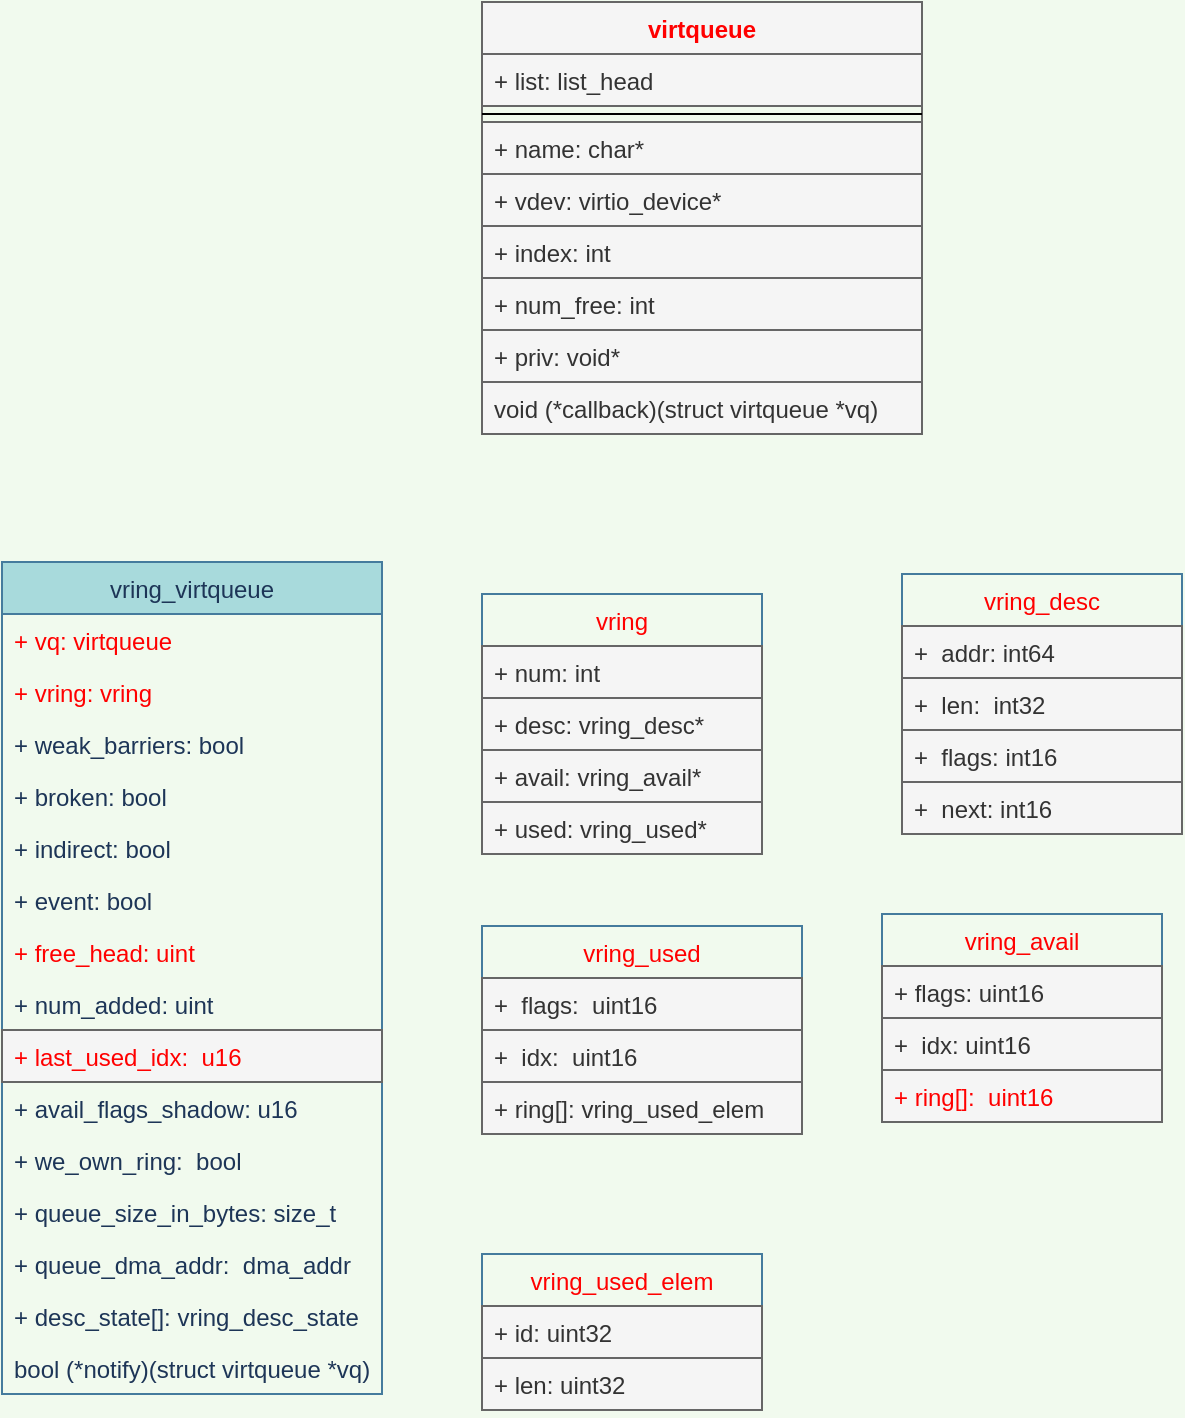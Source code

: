 <mxfile version="14.1.8" type="device"><diagram name="virtio" id="6133507b-19e7-1e82-6fc7-422aa6c4b21f"><mxGraphModel dx="512" dy="1401" grid="1" gridSize="10" guides="1" tooltips="1" connect="1" arrows="1" fold="1" page="1" pageScale="1" pageWidth="1100" pageHeight="850" background="#F1FAEE" math="0" shadow="0"><root><mxCell id="0"/><mxCell id="1" parent="0"/><mxCell id="5fGBCykEyM9YTy5W7_b5-1" value="vring_virtqueue" style="swimlane;fontStyle=0;childLayout=stackLayout;horizontal=1;startSize=26;horizontalStack=0;resizeParent=1;resizeParentMax=0;resizeLast=0;collapsible=1;marginBottom=0;fillColor=#A8DADC;strokeColor=#457B9D;fontColor=#1D3557;" parent="1" vertex="1"><mxGeometry x="60" y="130" width="190" height="416" as="geometry"/></mxCell><mxCell id="5fGBCykEyM9YTy5W7_b5-2" value="+ vq: virtqueue" style="text;strokeColor=none;fillColor=none;align=left;verticalAlign=top;spacingLeft=4;spacingRight=4;overflow=hidden;rotatable=0;points=[[0,0.5],[1,0.5]];portConstraint=eastwest;fontColor=#FF0000;" parent="5fGBCykEyM9YTy5W7_b5-1" vertex="1"><mxGeometry y="26" width="190" height="26" as="geometry"/></mxCell><mxCell id="5fGBCykEyM9YTy5W7_b5-3" value="+ vring: vring" style="text;strokeColor=none;fillColor=none;align=left;verticalAlign=top;spacingLeft=4;spacingRight=4;overflow=hidden;rotatable=0;points=[[0,0.5],[1,0.5]];portConstraint=eastwest;fontColor=#FF0000;" parent="5fGBCykEyM9YTy5W7_b5-1" vertex="1"><mxGeometry y="52" width="190" height="26" as="geometry"/></mxCell><mxCell id="5fGBCykEyM9YTy5W7_b5-4" value="+ weak_barriers: bool" style="text;strokeColor=none;fillColor=none;align=left;verticalAlign=top;spacingLeft=4;spacingRight=4;overflow=hidden;rotatable=0;points=[[0,0.5],[1,0.5]];portConstraint=eastwest;fontColor=#1D3557;" parent="5fGBCykEyM9YTy5W7_b5-1" vertex="1"><mxGeometry y="78" width="190" height="26" as="geometry"/></mxCell><mxCell id="5fGBCykEyM9YTy5W7_b5-5" value="+ broken: bool" style="text;strokeColor=none;fillColor=none;align=left;verticalAlign=top;spacingLeft=4;spacingRight=4;overflow=hidden;rotatable=0;points=[[0,0.5],[1,0.5]];portConstraint=eastwest;fontColor=#1D3557;" parent="5fGBCykEyM9YTy5W7_b5-1" vertex="1"><mxGeometry y="104" width="190" height="26" as="geometry"/></mxCell><mxCell id="5fGBCykEyM9YTy5W7_b5-6" value="+ indirect: bool" style="text;strokeColor=none;fillColor=none;align=left;verticalAlign=top;spacingLeft=4;spacingRight=4;overflow=hidden;rotatable=0;points=[[0,0.5],[1,0.5]];portConstraint=eastwest;fontColor=#1D3557;" parent="5fGBCykEyM9YTy5W7_b5-1" vertex="1"><mxGeometry y="130" width="190" height="26" as="geometry"/></mxCell><mxCell id="5fGBCykEyM9YTy5W7_b5-7" value="+ event: bool" style="text;strokeColor=none;fillColor=none;align=left;verticalAlign=top;spacingLeft=4;spacingRight=4;overflow=hidden;rotatable=0;points=[[0,0.5],[1,0.5]];portConstraint=eastwest;fontColor=#1D3557;" parent="5fGBCykEyM9YTy5W7_b5-1" vertex="1"><mxGeometry y="156" width="190" height="26" as="geometry"/></mxCell><mxCell id="5fGBCykEyM9YTy5W7_b5-8" value="+ free_head: uint" style="text;strokeColor=none;fillColor=none;align=left;verticalAlign=top;spacingLeft=4;spacingRight=4;overflow=hidden;rotatable=0;points=[[0,0.5],[1,0.5]];portConstraint=eastwest;fontColor=#FF0000;" parent="5fGBCykEyM9YTy5W7_b5-1" vertex="1"><mxGeometry y="182" width="190" height="26" as="geometry"/></mxCell><mxCell id="5fGBCykEyM9YTy5W7_b5-9" value="+ num_added: uint" style="text;strokeColor=none;fillColor=none;align=left;verticalAlign=top;spacingLeft=4;spacingRight=4;overflow=hidden;rotatable=0;points=[[0,0.5],[1,0.5]];portConstraint=eastwest;fontColor=#1D3557;" parent="5fGBCykEyM9YTy5W7_b5-1" vertex="1"><mxGeometry y="208" width="190" height="26" as="geometry"/></mxCell><mxCell id="5fGBCykEyM9YTy5W7_b5-10" value="+ last_used_idx:  u16" style="text;align=left;verticalAlign=top;spacingLeft=4;spacingRight=4;overflow=hidden;rotatable=0;points=[[0,0.5],[1,0.5]];portConstraint=eastwest;fillColor=#f5f5f5;strokeColor=#666666;fontColor=#FF0000;" parent="5fGBCykEyM9YTy5W7_b5-1" vertex="1"><mxGeometry y="234" width="190" height="26" as="geometry"/></mxCell><mxCell id="5fGBCykEyM9YTy5W7_b5-11" value="+ avail_flags_shadow: u16" style="text;strokeColor=none;fillColor=none;align=left;verticalAlign=top;spacingLeft=4;spacingRight=4;overflow=hidden;rotatable=0;points=[[0,0.5],[1,0.5]];portConstraint=eastwest;fontColor=#1D3557;" parent="5fGBCykEyM9YTy5W7_b5-1" vertex="1"><mxGeometry y="260" width="190" height="26" as="geometry"/></mxCell><mxCell id="5fGBCykEyM9YTy5W7_b5-12" value="+ we_own_ring:  bool" style="text;strokeColor=none;fillColor=none;align=left;verticalAlign=top;spacingLeft=4;spacingRight=4;overflow=hidden;rotatable=0;points=[[0,0.5],[1,0.5]];portConstraint=eastwest;fontColor=#1D3557;" parent="5fGBCykEyM9YTy5W7_b5-1" vertex="1"><mxGeometry y="286" width="190" height="26" as="geometry"/></mxCell><mxCell id="5fGBCykEyM9YTy5W7_b5-13" value="+ queue_size_in_bytes: size_t" style="text;strokeColor=none;fillColor=none;align=left;verticalAlign=top;spacingLeft=4;spacingRight=4;overflow=hidden;rotatable=0;points=[[0,0.5],[1,0.5]];portConstraint=eastwest;fontColor=#1D3557;" parent="5fGBCykEyM9YTy5W7_b5-1" vertex="1"><mxGeometry y="312" width="190" height="26" as="geometry"/></mxCell><mxCell id="5fGBCykEyM9YTy5W7_b5-14" value="+ queue_dma_addr:  dma_addr" style="text;strokeColor=none;fillColor=none;align=left;verticalAlign=top;spacingLeft=4;spacingRight=4;overflow=hidden;rotatable=0;points=[[0,0.5],[1,0.5]];portConstraint=eastwest;fontColor=#1D3557;" parent="5fGBCykEyM9YTy5W7_b5-1" vertex="1"><mxGeometry y="338" width="190" height="26" as="geometry"/></mxCell><mxCell id="5fGBCykEyM9YTy5W7_b5-15" value="+ desc_state[]: vring_desc_state" style="text;strokeColor=none;fillColor=none;align=left;verticalAlign=top;spacingLeft=4;spacingRight=4;overflow=hidden;rotatable=0;points=[[0,0.5],[1,0.5]];portConstraint=eastwest;fontColor=#1D3557;" parent="5fGBCykEyM9YTy5W7_b5-1" vertex="1"><mxGeometry y="364" width="190" height="26" as="geometry"/></mxCell><mxCell id="5fGBCykEyM9YTy5W7_b5-16" value="bool (*notify)(struct virtqueue *vq)" style="text;strokeColor=none;fillColor=none;align=left;verticalAlign=top;spacingLeft=4;spacingRight=4;overflow=hidden;rotatable=0;points=[[0,0.5],[1,0.5]];portConstraint=eastwest;fontColor=#1D3557;" parent="5fGBCykEyM9YTy5W7_b5-1" vertex="1"><mxGeometry y="390" width="190" height="26" as="geometry"/></mxCell><mxCell id="5fGBCykEyM9YTy5W7_b5-17" value="virtqueue" style="swimlane;fontStyle=1;align=center;verticalAlign=top;childLayout=stackLayout;horizontal=1;startSize=26;horizontalStack=0;resizeParent=1;resizeParentMax=0;resizeLast=0;collapsible=1;marginBottom=0;rounded=0;sketch=0;fillColor=#f5f5f5;strokeColor=#666666;fontColor=#FF0000;" parent="1" vertex="1"><mxGeometry x="300" y="-150" width="220" height="216" as="geometry"/></mxCell><mxCell id="5fGBCykEyM9YTy5W7_b5-18" value="+ list: list_head" style="text;align=left;verticalAlign=top;spacingLeft=4;spacingRight=4;overflow=hidden;rotatable=0;points=[[0,0.5],[1,0.5]];portConstraint=eastwest;fillColor=#f5f5f5;strokeColor=#666666;fontColor=#333333;" parent="5fGBCykEyM9YTy5W7_b5-17" vertex="1"><mxGeometry y="26" width="220" height="26" as="geometry"/></mxCell><mxCell id="5fGBCykEyM9YTy5W7_b5-19" value="" style="line;strokeWidth=1;fillColor=none;align=left;verticalAlign=middle;spacingTop=-1;spacingLeft=3;spacingRight=3;rotatable=0;labelPosition=right;points=[];portConstraint=eastwest;" parent="5fGBCykEyM9YTy5W7_b5-17" vertex="1"><mxGeometry y="52" width="220" height="8" as="geometry"/></mxCell><mxCell id="5fGBCykEyM9YTy5W7_b5-25" value="+ name: char*" style="text;align=left;verticalAlign=top;spacingLeft=4;spacingRight=4;overflow=hidden;rotatable=0;points=[[0,0.5],[1,0.5]];portConstraint=eastwest;fillColor=#f5f5f5;strokeColor=#666666;fontColor=#333333;" parent="5fGBCykEyM9YTy5W7_b5-17" vertex="1"><mxGeometry y="60" width="220" height="26" as="geometry"/></mxCell><mxCell id="5fGBCykEyM9YTy5W7_b5-26" value="+ vdev: virtio_device*" style="text;align=left;verticalAlign=top;spacingLeft=4;spacingRight=4;overflow=hidden;rotatable=0;points=[[0,0.5],[1,0.5]];portConstraint=eastwest;fillColor=#f5f5f5;strokeColor=#666666;fontColor=#333333;" parent="5fGBCykEyM9YTy5W7_b5-17" vertex="1"><mxGeometry y="86" width="220" height="26" as="geometry"/></mxCell><mxCell id="5fGBCykEyM9YTy5W7_b5-27" value="+ index: int" style="text;align=left;verticalAlign=top;spacingLeft=4;spacingRight=4;overflow=hidden;rotatable=0;points=[[0,0.5],[1,0.5]];portConstraint=eastwest;fillColor=#f5f5f5;strokeColor=#666666;fontColor=#333333;" parent="5fGBCykEyM9YTy5W7_b5-17" vertex="1"><mxGeometry y="112" width="220" height="26" as="geometry"/></mxCell><mxCell id="5fGBCykEyM9YTy5W7_b5-28" value="+ num_free: int" style="text;align=left;verticalAlign=top;spacingLeft=4;spacingRight=4;overflow=hidden;rotatable=0;points=[[0,0.5],[1,0.5]];portConstraint=eastwest;fillColor=#f5f5f5;strokeColor=#666666;fontColor=#333333;" parent="5fGBCykEyM9YTy5W7_b5-17" vertex="1"><mxGeometry y="138" width="220" height="26" as="geometry"/></mxCell><mxCell id="5fGBCykEyM9YTy5W7_b5-29" value="+ priv: void*" style="text;align=left;verticalAlign=top;spacingLeft=4;spacingRight=4;overflow=hidden;rotatable=0;points=[[0,0.5],[1,0.5]];portConstraint=eastwest;fillColor=#f5f5f5;strokeColor=#666666;fontColor=#333333;" parent="5fGBCykEyM9YTy5W7_b5-17" vertex="1"><mxGeometry y="164" width="220" height="26" as="geometry"/></mxCell><mxCell id="5fGBCykEyM9YTy5W7_b5-30" value="void (*callback)(struct virtqueue *vq)" style="text;strokeColor=#666666;fillColor=#f5f5f5;align=left;verticalAlign=top;spacingLeft=4;spacingRight=4;overflow=hidden;rotatable=0;points=[[0,0.5],[1,0.5]];portConstraint=eastwest;fontColor=#333333;" parent="5fGBCykEyM9YTy5W7_b5-17" vertex="1"><mxGeometry y="190" width="220" height="26" as="geometry"/></mxCell><mxCell id="5fGBCykEyM9YTy5W7_b5-21" value="vring" style="swimlane;fontStyle=0;childLayout=stackLayout;horizontal=1;startSize=26;fillColor=none;horizontalStack=0;resizeParent=1;resizeParentMax=0;resizeLast=0;collapsible=1;marginBottom=0;rounded=0;sketch=0;strokeColor=#457B9D;fontColor=#FF0000;" parent="1" vertex="1"><mxGeometry x="300" y="146" width="140" height="130" as="geometry"/></mxCell><mxCell id="5fGBCykEyM9YTy5W7_b5-22" value="+ num: int" style="text;strokeColor=#666666;fillColor=#f5f5f5;align=left;verticalAlign=top;spacingLeft=4;spacingRight=4;overflow=hidden;rotatable=0;points=[[0,0.5],[1,0.5]];portConstraint=eastwest;fontColor=#333333;" parent="5fGBCykEyM9YTy5W7_b5-21" vertex="1"><mxGeometry y="26" width="140" height="26" as="geometry"/></mxCell><mxCell id="5fGBCykEyM9YTy5W7_b5-23" value="+ desc: vring_desc*" style="text;strokeColor=#666666;fillColor=#f5f5f5;align=left;verticalAlign=top;spacingLeft=4;spacingRight=4;overflow=hidden;rotatable=0;points=[[0,0.5],[1,0.5]];portConstraint=eastwest;fontColor=#333333;" parent="5fGBCykEyM9YTy5W7_b5-21" vertex="1"><mxGeometry y="52" width="140" height="26" as="geometry"/></mxCell><mxCell id="5fGBCykEyM9YTy5W7_b5-24" value="+ avail: vring_avail*" style="text;strokeColor=#666666;fillColor=#f5f5f5;align=left;verticalAlign=top;spacingLeft=4;spacingRight=4;overflow=hidden;rotatable=0;points=[[0,0.5],[1,0.5]];portConstraint=eastwest;fontColor=#333333;" parent="5fGBCykEyM9YTy5W7_b5-21" vertex="1"><mxGeometry y="78" width="140" height="26" as="geometry"/></mxCell><mxCell id="5fGBCykEyM9YTy5W7_b5-31" value="+ used: vring_used*" style="text;strokeColor=#666666;fillColor=#f5f5f5;align=left;verticalAlign=top;spacingLeft=4;spacingRight=4;overflow=hidden;rotatable=0;points=[[0,0.5],[1,0.5]];portConstraint=eastwest;fontColor=#333333;" parent="5fGBCykEyM9YTy5W7_b5-21" vertex="1"><mxGeometry y="104" width="140" height="26" as="geometry"/></mxCell><mxCell id="5fGBCykEyM9YTy5W7_b5-32" value="vring_desc" style="swimlane;fontStyle=0;childLayout=stackLayout;horizontal=1;startSize=26;fillColor=none;horizontalStack=0;resizeParent=1;resizeParentMax=0;resizeLast=0;collapsible=1;marginBottom=0;rounded=0;sketch=0;strokeColor=#457B9D;fontColor=#FF0000;" parent="1" vertex="1"><mxGeometry x="510" y="136" width="140" height="130" as="geometry"/></mxCell><mxCell id="5fGBCykEyM9YTy5W7_b5-33" value="+  addr: int64" style="text;strokeColor=#666666;fillColor=#f5f5f5;align=left;verticalAlign=top;spacingLeft=4;spacingRight=4;overflow=hidden;rotatable=0;points=[[0,0.5],[1,0.5]];portConstraint=eastwest;fontColor=#333333;" parent="5fGBCykEyM9YTy5W7_b5-32" vertex="1"><mxGeometry y="26" width="140" height="26" as="geometry"/></mxCell><mxCell id="5fGBCykEyM9YTy5W7_b5-34" value="+  len:  int32" style="text;strokeColor=#666666;fillColor=#f5f5f5;align=left;verticalAlign=top;spacingLeft=4;spacingRight=4;overflow=hidden;rotatable=0;points=[[0,0.5],[1,0.5]];portConstraint=eastwest;fontColor=#333333;" parent="5fGBCykEyM9YTy5W7_b5-32" vertex="1"><mxGeometry y="52" width="140" height="26" as="geometry"/></mxCell><mxCell id="5fGBCykEyM9YTy5W7_b5-35" value="+  flags: int16" style="text;strokeColor=#666666;fillColor=#f5f5f5;align=left;verticalAlign=top;spacingLeft=4;spacingRight=4;overflow=hidden;rotatable=0;points=[[0,0.5],[1,0.5]];portConstraint=eastwest;fontColor=#333333;" parent="5fGBCykEyM9YTy5W7_b5-32" vertex="1"><mxGeometry y="78" width="140" height="26" as="geometry"/></mxCell><mxCell id="5fGBCykEyM9YTy5W7_b5-36" value="+  next: int16" style="text;strokeColor=#666666;fillColor=#f5f5f5;align=left;verticalAlign=top;spacingLeft=4;spacingRight=4;overflow=hidden;rotatable=0;points=[[0,0.5],[1,0.5]];portConstraint=eastwest;fontColor=#333333;" parent="5fGBCykEyM9YTy5W7_b5-32" vertex="1"><mxGeometry y="104" width="140" height="26" as="geometry"/></mxCell><mxCell id="5fGBCykEyM9YTy5W7_b5-37" value="vring_avail" style="swimlane;fontStyle=0;childLayout=stackLayout;horizontal=1;startSize=26;fillColor=none;horizontalStack=0;resizeParent=1;resizeParentMax=0;resizeLast=0;collapsible=1;marginBottom=0;rounded=0;sketch=0;strokeColor=#457B9D;fontColor=#FF0000;" parent="1" vertex="1"><mxGeometry x="500" y="306" width="140" height="104" as="geometry"/></mxCell><mxCell id="5fGBCykEyM9YTy5W7_b5-38" value="+ flags: uint16" style="text;strokeColor=#666666;fillColor=#f5f5f5;align=left;verticalAlign=top;spacingLeft=4;spacingRight=4;overflow=hidden;rotatable=0;points=[[0,0.5],[1,0.5]];portConstraint=eastwest;fontColor=#333333;" parent="5fGBCykEyM9YTy5W7_b5-37" vertex="1"><mxGeometry y="26" width="140" height="26" as="geometry"/></mxCell><mxCell id="5fGBCykEyM9YTy5W7_b5-39" value="+  idx: uint16" style="text;strokeColor=#666666;fillColor=#f5f5f5;align=left;verticalAlign=top;spacingLeft=4;spacingRight=4;overflow=hidden;rotatable=0;points=[[0,0.5],[1,0.5]];portConstraint=eastwest;fontColor=#333333;" parent="5fGBCykEyM9YTy5W7_b5-37" vertex="1"><mxGeometry y="52" width="140" height="26" as="geometry"/></mxCell><mxCell id="5fGBCykEyM9YTy5W7_b5-40" value="+ ring[]:  uint16" style="text;strokeColor=#666666;fillColor=#f5f5f5;align=left;verticalAlign=top;spacingLeft=4;spacingRight=4;overflow=hidden;rotatable=0;points=[[0,0.5],[1,0.5]];portConstraint=eastwest;fontColor=#FF0000;" parent="5fGBCykEyM9YTy5W7_b5-37" vertex="1"><mxGeometry y="78" width="140" height="26" as="geometry"/></mxCell><mxCell id="5fGBCykEyM9YTy5W7_b5-41" value="vring_used" style="swimlane;fontStyle=0;childLayout=stackLayout;horizontal=1;startSize=26;fillColor=none;horizontalStack=0;resizeParent=1;resizeParentMax=0;resizeLast=0;collapsible=1;marginBottom=0;rounded=0;sketch=0;strokeColor=#457B9D;fontColor=#FF0000;" parent="1" vertex="1"><mxGeometry x="300" y="312" width="160" height="104" as="geometry"/></mxCell><mxCell id="5fGBCykEyM9YTy5W7_b5-42" value="+  flags:  uint16" style="text;strokeColor=#666666;fillColor=#f5f5f5;align=left;verticalAlign=top;spacingLeft=4;spacingRight=4;overflow=hidden;rotatable=0;points=[[0,0.5],[1,0.5]];portConstraint=eastwest;fontColor=#333333;" parent="5fGBCykEyM9YTy5W7_b5-41" vertex="1"><mxGeometry y="26" width="160" height="26" as="geometry"/></mxCell><mxCell id="5fGBCykEyM9YTy5W7_b5-43" value="+  idx:  uint16" style="text;strokeColor=#666666;fillColor=#f5f5f5;align=left;verticalAlign=top;spacingLeft=4;spacingRight=4;overflow=hidden;rotatable=0;points=[[0,0.5],[1,0.5]];portConstraint=eastwest;fontColor=#333333;" parent="5fGBCykEyM9YTy5W7_b5-41" vertex="1"><mxGeometry y="52" width="160" height="26" as="geometry"/></mxCell><mxCell id="5fGBCykEyM9YTy5W7_b5-44" value="+ ring[]: vring_used_elem" style="text;strokeColor=#666666;fillColor=#f5f5f5;align=left;verticalAlign=top;spacingLeft=4;spacingRight=4;overflow=hidden;rotatable=0;points=[[0,0.5],[1,0.5]];portConstraint=eastwest;fontColor=#333333;" parent="5fGBCykEyM9YTy5W7_b5-41" vertex="1"><mxGeometry y="78" width="160" height="26" as="geometry"/></mxCell><mxCell id="5fGBCykEyM9YTy5W7_b5-45" value="vring_used_elem" style="swimlane;fontStyle=0;childLayout=stackLayout;horizontal=1;startSize=26;fillColor=none;horizontalStack=0;resizeParent=1;resizeParentMax=0;resizeLast=0;collapsible=1;marginBottom=0;rounded=0;sketch=0;strokeColor=#457B9D;fontColor=#FF0000;" parent="1" vertex="1"><mxGeometry x="300" y="476" width="140" height="78" as="geometry"/></mxCell><mxCell id="5fGBCykEyM9YTy5W7_b5-46" value="+ id: uint32" style="text;strokeColor=#666666;fillColor=#f5f5f5;align=left;verticalAlign=top;spacingLeft=4;spacingRight=4;overflow=hidden;rotatable=0;points=[[0,0.5],[1,0.5]];portConstraint=eastwest;fontColor=#333333;" parent="5fGBCykEyM9YTy5W7_b5-45" vertex="1"><mxGeometry y="26" width="140" height="26" as="geometry"/></mxCell><mxCell id="5fGBCykEyM9YTy5W7_b5-47" value="+ len: uint32" style="text;strokeColor=#666666;fillColor=#f5f5f5;align=left;verticalAlign=top;spacingLeft=4;spacingRight=4;overflow=hidden;rotatable=0;points=[[0,0.5],[1,0.5]];portConstraint=eastwest;fontColor=#333333;" parent="5fGBCykEyM9YTy5W7_b5-45" vertex="1"><mxGeometry y="52" width="140" height="26" as="geometry"/></mxCell></root></mxGraphModel></diagram></mxfile>